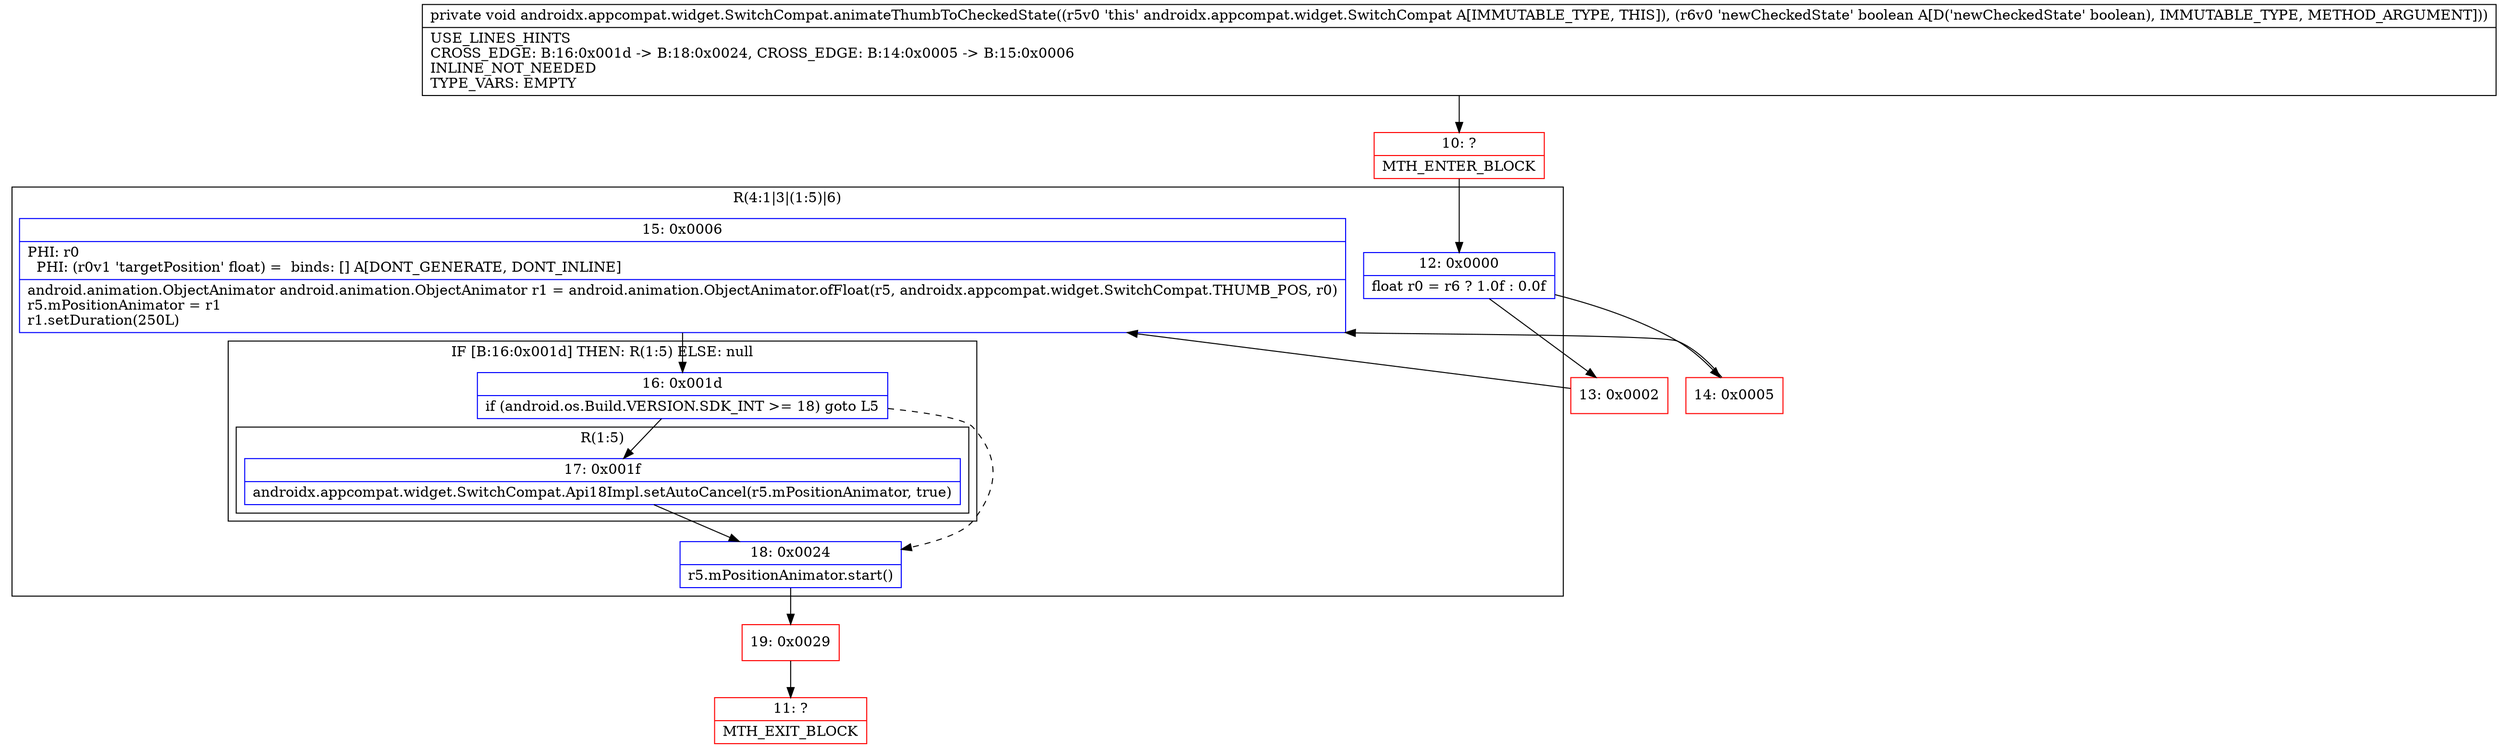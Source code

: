 digraph "CFG forandroidx.appcompat.widget.SwitchCompat.animateThumbToCheckedState(Z)V" {
subgraph cluster_Region_846662747 {
label = "R(4:1|3|(1:5)|6)";
node [shape=record,color=blue];
Node_12 [shape=record,label="{12\:\ 0x0000|float r0 = r6 ? 1.0f : 0.0f\l}"];
Node_15 [shape=record,label="{15\:\ 0x0006|PHI: r0 \l  PHI: (r0v1 'targetPosition' float) =  binds: [] A[DONT_GENERATE, DONT_INLINE]\l|android.animation.ObjectAnimator android.animation.ObjectAnimator r1 = android.animation.ObjectAnimator.ofFloat(r5, androidx.appcompat.widget.SwitchCompat.THUMB_POS, r0)\lr5.mPositionAnimator = r1\lr1.setDuration(250L)\l}"];
subgraph cluster_IfRegion_1484002601 {
label = "IF [B:16:0x001d] THEN: R(1:5) ELSE: null";
node [shape=record,color=blue];
Node_16 [shape=record,label="{16\:\ 0x001d|if (android.os.Build.VERSION.SDK_INT \>= 18) goto L5\l}"];
subgraph cluster_Region_1028443574 {
label = "R(1:5)";
node [shape=record,color=blue];
Node_17 [shape=record,label="{17\:\ 0x001f|androidx.appcompat.widget.SwitchCompat.Api18Impl.setAutoCancel(r5.mPositionAnimator, true)\l}"];
}
}
Node_18 [shape=record,label="{18\:\ 0x0024|r5.mPositionAnimator.start()\l}"];
}
Node_10 [shape=record,color=red,label="{10\:\ ?|MTH_ENTER_BLOCK\l}"];
Node_13 [shape=record,color=red,label="{13\:\ 0x0002}"];
Node_19 [shape=record,color=red,label="{19\:\ 0x0029}"];
Node_11 [shape=record,color=red,label="{11\:\ ?|MTH_EXIT_BLOCK\l}"];
Node_14 [shape=record,color=red,label="{14\:\ 0x0005}"];
MethodNode[shape=record,label="{private void androidx.appcompat.widget.SwitchCompat.animateThumbToCheckedState((r5v0 'this' androidx.appcompat.widget.SwitchCompat A[IMMUTABLE_TYPE, THIS]), (r6v0 'newCheckedState' boolean A[D('newCheckedState' boolean), IMMUTABLE_TYPE, METHOD_ARGUMENT]))  | USE_LINES_HINTS\lCROSS_EDGE: B:16:0x001d \-\> B:18:0x0024, CROSS_EDGE: B:14:0x0005 \-\> B:15:0x0006\lINLINE_NOT_NEEDED\lTYPE_VARS: EMPTY\l}"];
MethodNode -> Node_10;Node_12 -> Node_13;
Node_12 -> Node_14;
Node_15 -> Node_16;
Node_16 -> Node_17;
Node_16 -> Node_18[style=dashed];
Node_17 -> Node_18;
Node_18 -> Node_19;
Node_10 -> Node_12;
Node_13 -> Node_15;
Node_19 -> Node_11;
Node_14 -> Node_15;
}

